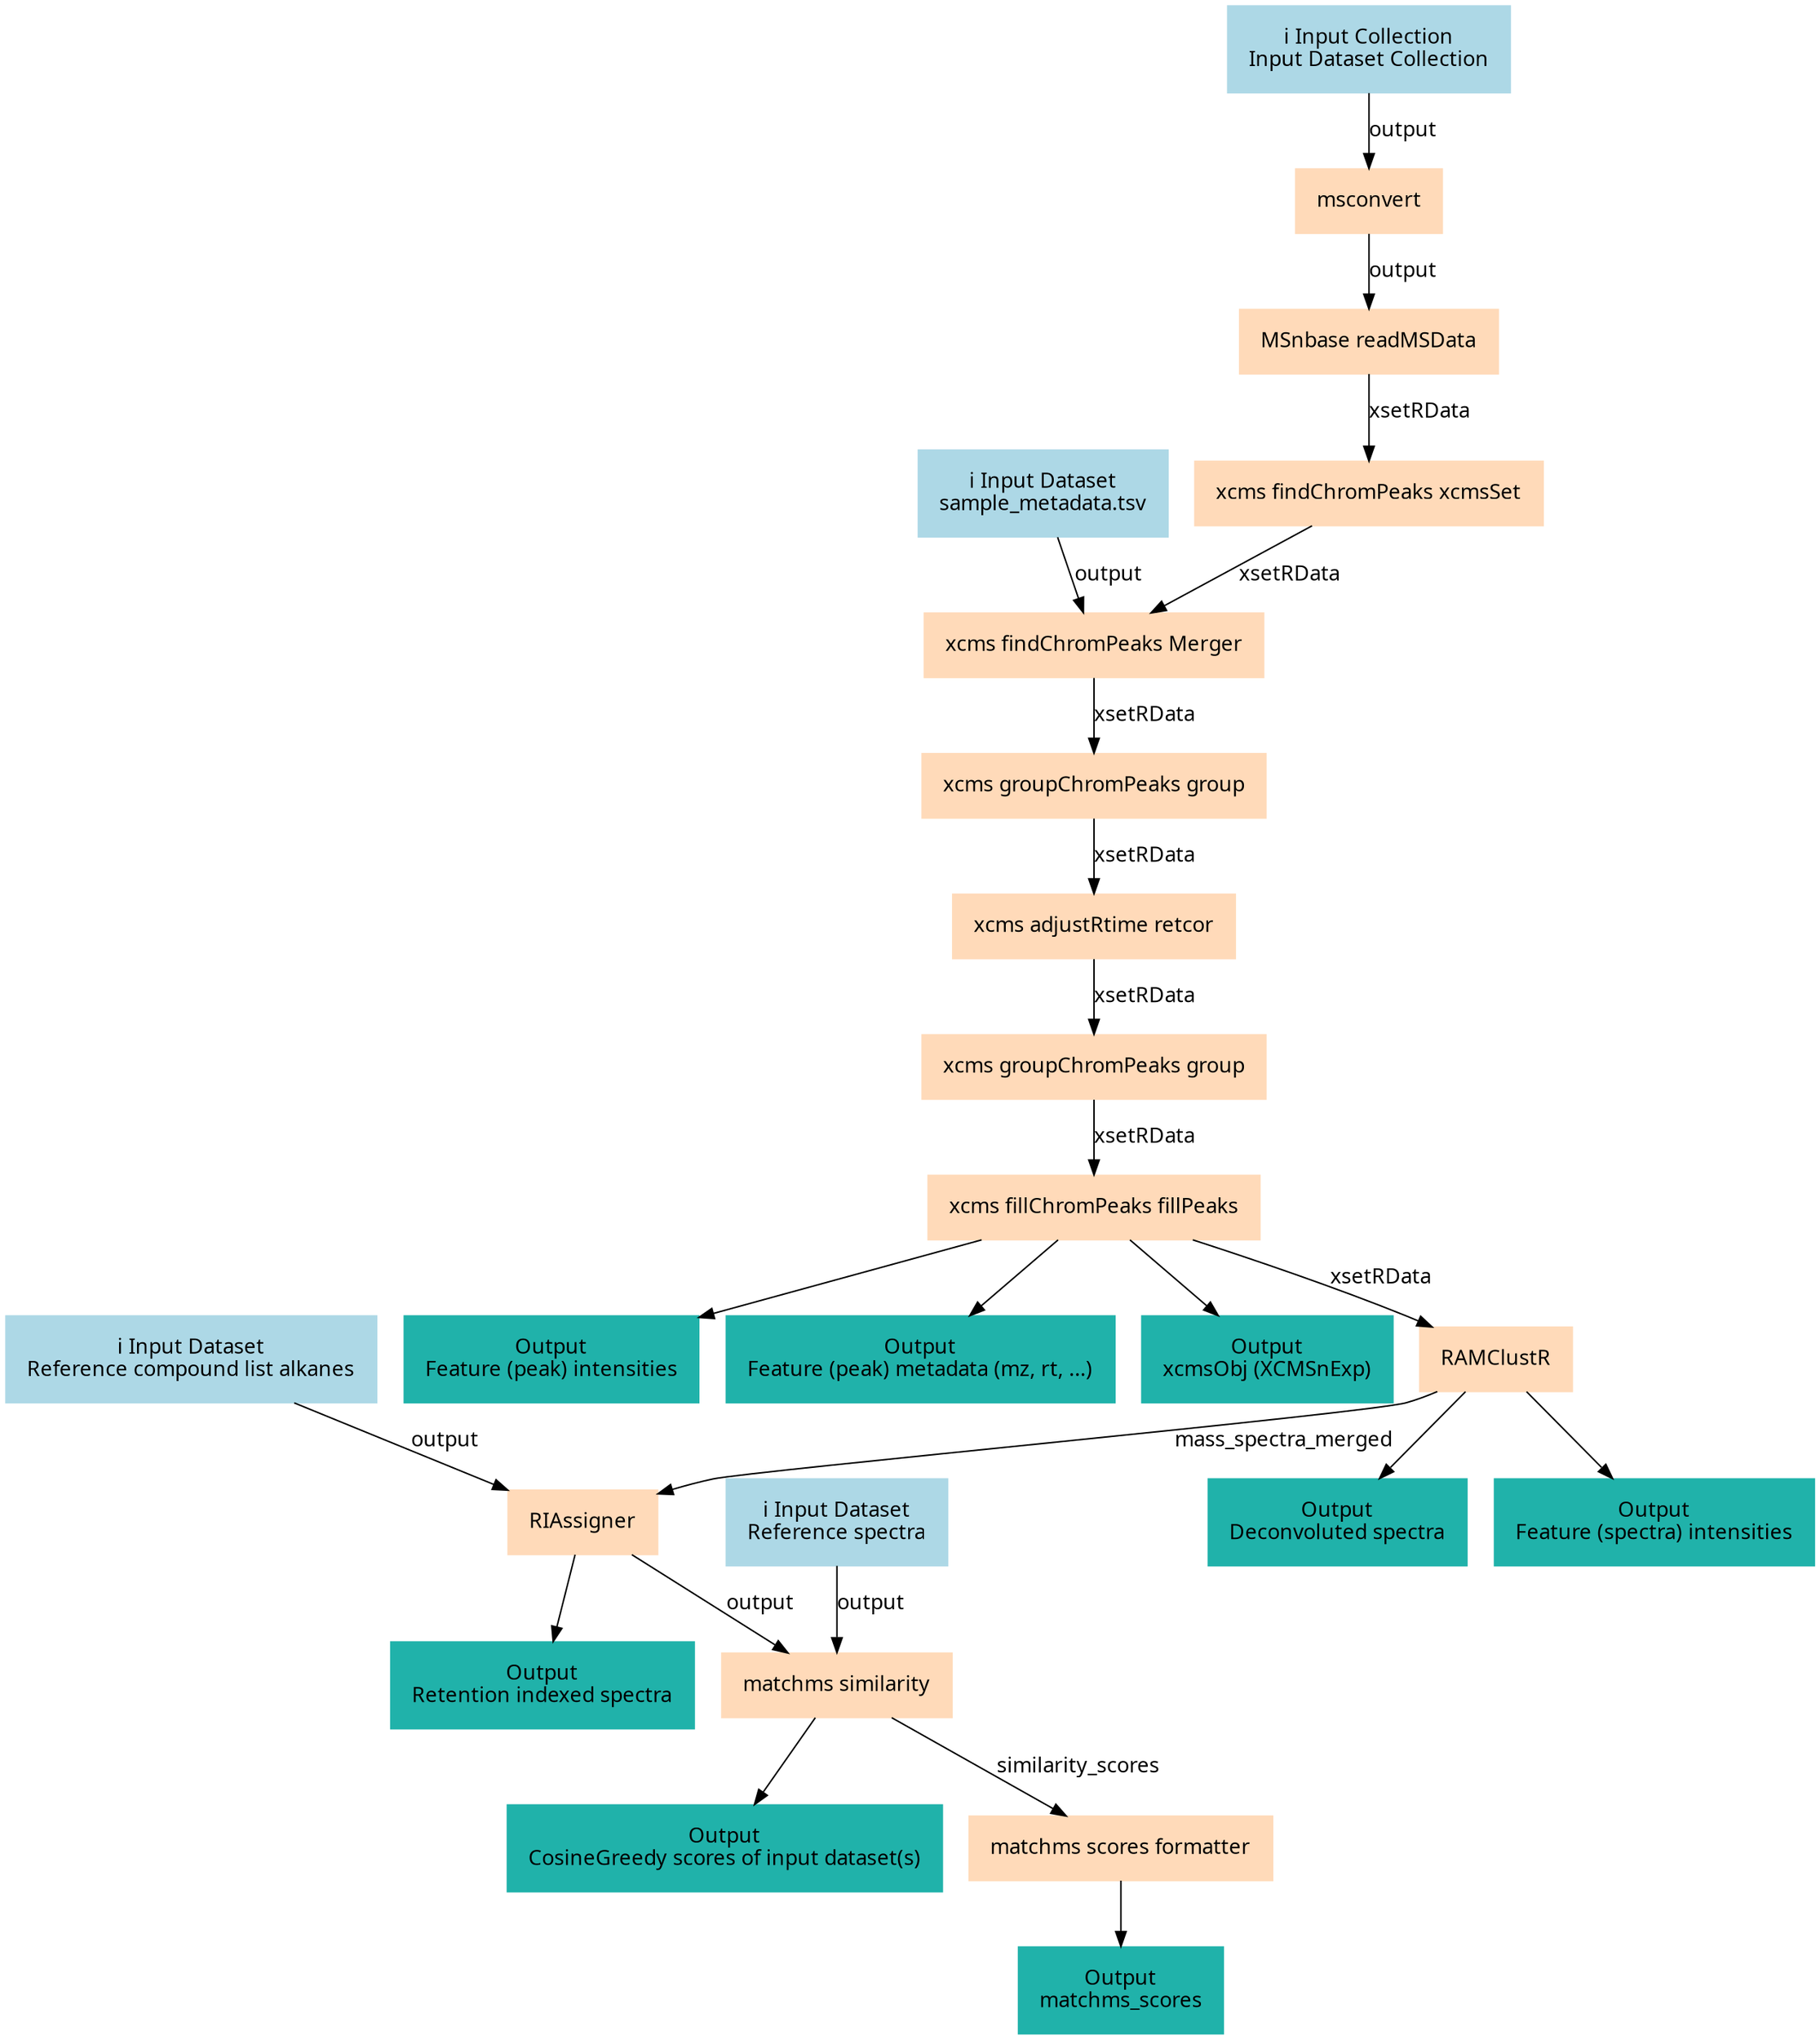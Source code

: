 digraph main {
  node [fontname="Atkinson Hyperlegible", shape=box, color=white,style=filled,color=peachpuff,margin="0.2,0.2"];
  edge [fontname="Atkinson Hyperlegible"];
  0[color=lightblue,label="ℹ️ Input Dataset\nReference compound list alkanes"]
  1[color=lightblue,label="ℹ️ Input Dataset\nReference spectra"]
  2[color=lightblue,label="ℹ️ Input Dataset\nsample_metadata.tsv"]
  3[color=lightblue,label="ℹ️ Input Collection\nInput Dataset Collection"]
  4[label="msconvert"]
  3 -> 4 [label="output"]
  5[label="MSnbase readMSData"]
  4 -> 5 [label="output"]
  6[label="xcms findChromPeaks xcmsSet"]
  5 -> 6 [label="xsetRData"]
  7[label="xcms findChromPeaks Merger"]
  6 -> 7 [label="xsetRData"]
  2 -> 7 [label="output"]
  8[label="xcms groupChromPeaks group"]
  7 -> 8 [label="xsetRData"]
  9[label="xcms adjustRtime retcor"]
  8 -> 9 [label="xsetRData"]
  10[label="xcms groupChromPeaks group"]
  9 -> 10 [label="xsetRData"]
  11[label="xcms fillChromPeaks fillPeaks"]
  10 -> 11 [label="xsetRData"]
  k940c75491bae4ddd9e9275fc7d2c8eef[color=lightseagreen,label="Output\nFeature (peak) intensities"]
  11 -> k940c75491bae4ddd9e9275fc7d2c8eef
  k9f910e82e7a54201b9441845ba6aa2e9[color=lightseagreen,label="Output\nFeature (peak) metadata (mz, rt, ...)"]
  11 -> k9f910e82e7a54201b9441845ba6aa2e9
  k5bab8f284df14397af04168546bd0e52[color=lightseagreen,label="Output\nxcmsObj (XCMSnExp)"]
  11 -> k5bab8f284df14397af04168546bd0e52
  12[label="RAMClustR"]
  11 -> 12 [label="xsetRData"]
  k92fac5e615784e52ac9d2982e19a5b88[color=lightseagreen,label="Output\nDeconvoluted spectra"]
  12 -> k92fac5e615784e52ac9d2982e19a5b88
  kf7657c1762934fbbb01428009d495de7[color=lightseagreen,label="Output\nFeature (spectra) intensities"]
  12 -> kf7657c1762934fbbb01428009d495de7
  13[label="RIAssigner"]
  12 -> 13 [label="mass_spectra_merged"]
  0 -> 13 [label="output"]
  k7ec6ce025d8348abba0a94976db297e5[color=lightseagreen,label="Output\nRetention indexed spectra"]
  13 -> k7ec6ce025d8348abba0a94976db297e5
  14[label="matchms similarity"]
  13 -> 14 [label="output"]
  1 -> 14 [label="output"]
  k024327f713b84ce987089f430d7ceedf[color=lightseagreen,label="Output\nCosineGreedy scores of input dataset(s)"]
  14 -> k024327f713b84ce987089f430d7ceedf
  15[label="matchms scores formatter"]
  14 -> 15 [label="similarity_scores"]
  k8a7670064b3c41babea518fd100ce930[color=lightseagreen,label="Output\nmatchms_scores"]
  15 -> k8a7670064b3c41babea518fd100ce930
}